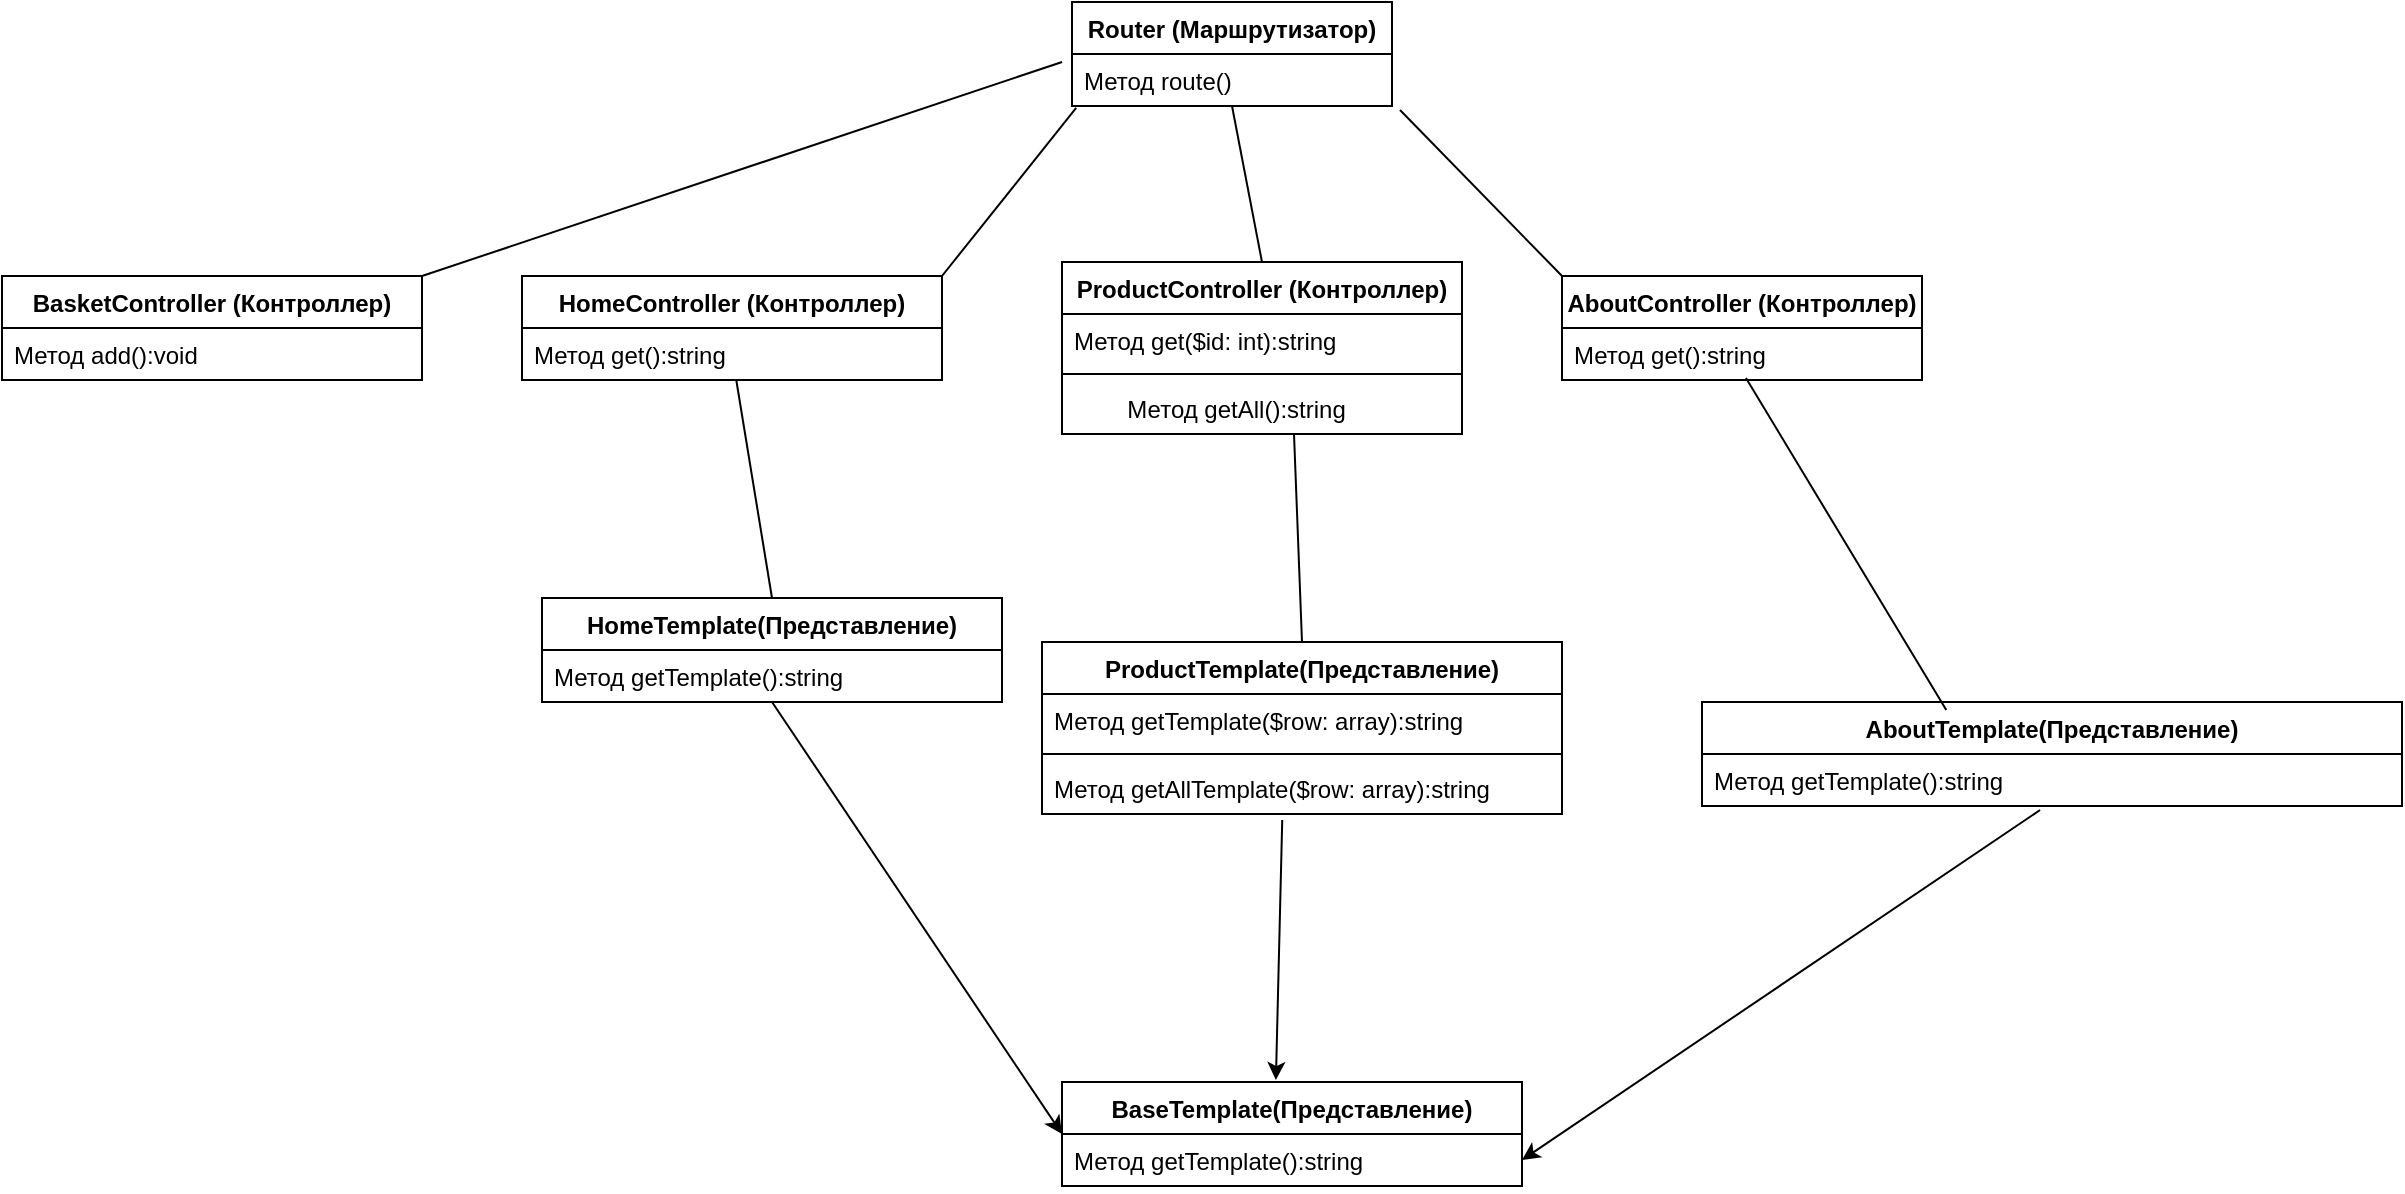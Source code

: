 <mxfile version="26.1.1">
  <diagram id="C5RBs43oDa-KdzZeNtuy" name="Page-1">
    <mxGraphModel dx="2453" dy="789" grid="1" gridSize="10" guides="1" tooltips="1" connect="1" arrows="1" fold="1" page="1" pageScale="1" pageWidth="827" pageHeight="1169" math="0" shadow="0">
      <root>
        <mxCell id="WIyWlLk6GJQsqaUBKTNV-0" />
        <mxCell id="WIyWlLk6GJQsqaUBKTNV-1" parent="WIyWlLk6GJQsqaUBKTNV-0" />
        <mxCell id="qr2gmIl_fkwS3siOGeSf-21" value="Router (Маршрутизатор)" style="swimlane;fontStyle=1;align=center;verticalAlign=top;childLayout=stackLayout;horizontal=1;startSize=26;horizontalStack=0;resizeParent=1;resizeParentMax=0;resizeLast=0;collapsible=1;marginBottom=0;whiteSpace=wrap;html=1;" vertex="1" parent="WIyWlLk6GJQsqaUBKTNV-1">
          <mxGeometry x="375" y="20" width="160" height="52" as="geometry">
            <mxRectangle x="340" y="280" width="180" height="30" as="alternateBounds" />
          </mxGeometry>
        </mxCell>
        <mxCell id="qr2gmIl_fkwS3siOGeSf-22" value="&lt;span style=&quot;text-align: center;&quot;&gt;Метод route()&lt;/span&gt;" style="text;strokeColor=none;fillColor=none;align=left;verticalAlign=top;spacingLeft=4;spacingRight=4;overflow=hidden;rotatable=0;points=[[0,0.5],[1,0.5]];portConstraint=eastwest;whiteSpace=wrap;html=1;" vertex="1" parent="qr2gmIl_fkwS3siOGeSf-21">
          <mxGeometry y="26" width="160" height="26" as="geometry" />
        </mxCell>
        <mxCell id="qr2gmIl_fkwS3siOGeSf-26" value="ProductController (Контроллер)" style="swimlane;fontStyle=1;align=center;verticalAlign=top;childLayout=stackLayout;horizontal=1;startSize=26;horizontalStack=0;resizeParent=1;resizeParentMax=0;resizeLast=0;collapsible=1;marginBottom=0;whiteSpace=wrap;html=1;" vertex="1" parent="WIyWlLk6GJQsqaUBKTNV-1">
          <mxGeometry x="370" y="150" width="200" height="86" as="geometry" />
        </mxCell>
        <mxCell id="qr2gmIl_fkwS3siOGeSf-27" value="&lt;span style=&quot;text-align: center;&quot;&gt;Метод get($id: int):string&lt;/span&gt;" style="text;strokeColor=none;fillColor=none;align=left;verticalAlign=top;spacingLeft=4;spacingRight=4;overflow=hidden;rotatable=0;points=[[0,0.5],[1,0.5]];portConstraint=eastwest;whiteSpace=wrap;html=1;" vertex="1" parent="qr2gmIl_fkwS3siOGeSf-26">
          <mxGeometry y="26" width="200" height="26" as="geometry" />
        </mxCell>
        <mxCell id="qr2gmIl_fkwS3siOGeSf-28" value="" style="line;strokeWidth=1;fillColor=none;align=left;verticalAlign=middle;spacingTop=-1;spacingLeft=3;spacingRight=3;rotatable=0;labelPosition=right;points=[];portConstraint=eastwest;strokeColor=inherit;" vertex="1" parent="qr2gmIl_fkwS3siOGeSf-26">
          <mxGeometry y="52" width="200" height="8" as="geometry" />
        </mxCell>
        <mxCell id="qr2gmIl_fkwS3siOGeSf-29" value="&lt;span style=&quot;text-align: center;&quot;&gt;&amp;nbsp; &amp;nbsp; &amp;nbsp; &amp;nbsp; Метод getAll():string&lt;/span&gt;" style="text;strokeColor=none;fillColor=none;align=left;verticalAlign=top;spacingLeft=4;spacingRight=4;overflow=hidden;rotatable=0;points=[[0,0.5],[1,0.5]];portConstraint=eastwest;whiteSpace=wrap;html=1;" vertex="1" parent="qr2gmIl_fkwS3siOGeSf-26">
          <mxGeometry y="60" width="200" height="26" as="geometry" />
        </mxCell>
        <mxCell id="qr2gmIl_fkwS3siOGeSf-30" value="AboutController (Контроллер)" style="swimlane;fontStyle=1;align=center;verticalAlign=top;childLayout=stackLayout;horizontal=1;startSize=26;horizontalStack=0;resizeParent=1;resizeParentMax=0;resizeLast=0;collapsible=1;marginBottom=0;whiteSpace=wrap;html=1;" vertex="1" parent="WIyWlLk6GJQsqaUBKTNV-1">
          <mxGeometry x="620" y="157" width="180" height="52" as="geometry" />
        </mxCell>
        <mxCell id="qr2gmIl_fkwS3siOGeSf-31" value="&lt;span style=&quot;text-align: center;&quot;&gt;Метод get():string&lt;/span&gt;" style="text;strokeColor=none;fillColor=none;align=left;verticalAlign=top;spacingLeft=4;spacingRight=4;overflow=hidden;rotatable=0;points=[[0,0.5],[1,0.5]];portConstraint=eastwest;whiteSpace=wrap;html=1;" vertex="1" parent="qr2gmIl_fkwS3siOGeSf-30">
          <mxGeometry y="26" width="180" height="26" as="geometry" />
        </mxCell>
        <mxCell id="qr2gmIl_fkwS3siOGeSf-35" value="HomeController (Контроллер)" style="swimlane;fontStyle=1;align=center;verticalAlign=top;childLayout=stackLayout;horizontal=1;startSize=26;horizontalStack=0;resizeParent=1;resizeParentMax=0;resizeLast=0;collapsible=1;marginBottom=0;whiteSpace=wrap;html=1;" vertex="1" parent="WIyWlLk6GJQsqaUBKTNV-1">
          <mxGeometry x="100" y="157" width="210" height="52" as="geometry" />
        </mxCell>
        <mxCell id="qr2gmIl_fkwS3siOGeSf-36" value="&lt;span style=&quot;text-align: center;&quot;&gt;Метод get():string&lt;/span&gt;" style="text;strokeColor=none;fillColor=none;align=left;verticalAlign=top;spacingLeft=4;spacingRight=4;overflow=hidden;rotatable=0;points=[[0,0.5],[1,0.5]];portConstraint=eastwest;whiteSpace=wrap;html=1;" vertex="1" parent="qr2gmIl_fkwS3siOGeSf-35">
          <mxGeometry y="26" width="210" height="26" as="geometry" />
        </mxCell>
        <mxCell id="qr2gmIl_fkwS3siOGeSf-39" value="" style="endArrow=none;html=1;rounded=0;entryX=0.5;entryY=1;entryDx=0;entryDy=0;exitX=0.5;exitY=0;exitDx=0;exitDy=0;" edge="1" parent="WIyWlLk6GJQsqaUBKTNV-1" source="qr2gmIl_fkwS3siOGeSf-26" target="qr2gmIl_fkwS3siOGeSf-21">
          <mxGeometry width="50" height="50" relative="1" as="geometry">
            <mxPoint x="380" y="230" as="sourcePoint" />
            <mxPoint x="430" y="180" as="targetPoint" />
          </mxGeometry>
        </mxCell>
        <mxCell id="qr2gmIl_fkwS3siOGeSf-40" value="" style="endArrow=none;html=1;rounded=0;entryX=0.013;entryY=1.038;entryDx=0;entryDy=0;entryPerimeter=0;exitX=1;exitY=0;exitDx=0;exitDy=0;" edge="1" parent="WIyWlLk6GJQsqaUBKTNV-1" source="qr2gmIl_fkwS3siOGeSf-35" target="qr2gmIl_fkwS3siOGeSf-22">
          <mxGeometry width="50" height="50" relative="1" as="geometry">
            <mxPoint x="380" y="230" as="sourcePoint" />
            <mxPoint x="430" y="180" as="targetPoint" />
            <Array as="points" />
          </mxGeometry>
        </mxCell>
        <mxCell id="qr2gmIl_fkwS3siOGeSf-41" value="" style="endArrow=none;html=1;rounded=0;exitX=1.025;exitY=1.077;exitDx=0;exitDy=0;exitPerimeter=0;entryX=0;entryY=0;entryDx=0;entryDy=0;" edge="1" parent="WIyWlLk6GJQsqaUBKTNV-1" source="qr2gmIl_fkwS3siOGeSf-22" target="qr2gmIl_fkwS3siOGeSf-30">
          <mxGeometry width="50" height="50" relative="1" as="geometry">
            <mxPoint x="640" y="120" as="sourcePoint" />
            <mxPoint x="690" y="70" as="targetPoint" />
          </mxGeometry>
        </mxCell>
        <mxCell id="qr2gmIl_fkwS3siOGeSf-42" value="BaseTemplate(Представление)" style="swimlane;fontStyle=1;align=center;verticalAlign=top;childLayout=stackLayout;horizontal=1;startSize=26;horizontalStack=0;resizeParent=1;resizeParentMax=0;resizeLast=0;collapsible=1;marginBottom=0;whiteSpace=wrap;html=1;" vertex="1" parent="WIyWlLk6GJQsqaUBKTNV-1">
          <mxGeometry x="370" y="560" width="230" height="52" as="geometry" />
        </mxCell>
        <mxCell id="qr2gmIl_fkwS3siOGeSf-43" value="Метод getTemplate():string" style="text;strokeColor=none;fillColor=none;align=left;verticalAlign=top;spacingLeft=4;spacingRight=4;overflow=hidden;rotatable=0;points=[[0,0.5],[1,0.5]];portConstraint=eastwest;whiteSpace=wrap;html=1;" vertex="1" parent="qr2gmIl_fkwS3siOGeSf-42">
          <mxGeometry y="26" width="230" height="26" as="geometry" />
        </mxCell>
        <mxCell id="qr2gmIl_fkwS3siOGeSf-46" value="HomeTemplate(Представление)" style="swimlane;fontStyle=1;align=center;verticalAlign=top;childLayout=stackLayout;horizontal=1;startSize=26;horizontalStack=0;resizeParent=1;resizeParentMax=0;resizeLast=0;collapsible=1;marginBottom=0;whiteSpace=wrap;html=1;" vertex="1" parent="WIyWlLk6GJQsqaUBKTNV-1">
          <mxGeometry x="110" y="318" width="230" height="52" as="geometry" />
        </mxCell>
        <mxCell id="qr2gmIl_fkwS3siOGeSf-47" value="Метод getTemplate():string" style="text;strokeColor=none;fillColor=none;align=left;verticalAlign=top;spacingLeft=4;spacingRight=4;overflow=hidden;rotatable=0;points=[[0,0.5],[1,0.5]];portConstraint=eastwest;whiteSpace=wrap;html=1;" vertex="1" parent="qr2gmIl_fkwS3siOGeSf-46">
          <mxGeometry y="26" width="230" height="26" as="geometry" />
        </mxCell>
        <mxCell id="qr2gmIl_fkwS3siOGeSf-50" value="AboutTemplate(Представление)" style="swimlane;fontStyle=1;align=center;verticalAlign=top;childLayout=stackLayout;horizontal=1;startSize=26;horizontalStack=0;resizeParent=1;resizeParentMax=0;resizeLast=0;collapsible=1;marginBottom=0;whiteSpace=wrap;html=1;" vertex="1" parent="WIyWlLk6GJQsqaUBKTNV-1">
          <mxGeometry x="690" y="370" width="350" height="52" as="geometry" />
        </mxCell>
        <mxCell id="qr2gmIl_fkwS3siOGeSf-51" value="Метод getTemplate():string" style="text;strokeColor=none;fillColor=none;align=left;verticalAlign=top;spacingLeft=4;spacingRight=4;overflow=hidden;rotatable=0;points=[[0,0.5],[1,0.5]];portConstraint=eastwest;whiteSpace=wrap;html=1;" vertex="1" parent="qr2gmIl_fkwS3siOGeSf-50">
          <mxGeometry y="26" width="350" height="26" as="geometry" />
        </mxCell>
        <mxCell id="qr2gmIl_fkwS3siOGeSf-54" value="ProductTemplate(Представление)" style="swimlane;fontStyle=1;align=center;verticalAlign=top;childLayout=stackLayout;horizontal=1;startSize=26;horizontalStack=0;resizeParent=1;resizeParentMax=0;resizeLast=0;collapsible=1;marginBottom=0;whiteSpace=wrap;html=1;" vertex="1" parent="WIyWlLk6GJQsqaUBKTNV-1">
          <mxGeometry x="360" y="340" width="260" height="86" as="geometry" />
        </mxCell>
        <mxCell id="qr2gmIl_fkwS3siOGeSf-55" value="Метод getTemplate($row: array):string" style="text;strokeColor=none;fillColor=none;align=left;verticalAlign=top;spacingLeft=4;spacingRight=4;overflow=hidden;rotatable=0;points=[[0,0.5],[1,0.5]];portConstraint=eastwest;whiteSpace=wrap;html=1;" vertex="1" parent="qr2gmIl_fkwS3siOGeSf-54">
          <mxGeometry y="26" width="260" height="26" as="geometry" />
        </mxCell>
        <mxCell id="qr2gmIl_fkwS3siOGeSf-56" value="" style="line;strokeWidth=1;fillColor=none;align=left;verticalAlign=middle;spacingTop=-1;spacingLeft=3;spacingRight=3;rotatable=0;labelPosition=right;points=[];portConstraint=eastwest;strokeColor=inherit;" vertex="1" parent="qr2gmIl_fkwS3siOGeSf-54">
          <mxGeometry y="52" width="260" height="8" as="geometry" />
        </mxCell>
        <mxCell id="qr2gmIl_fkwS3siOGeSf-57" value="Метод getAllTemplate($row: array):string" style="text;strokeColor=none;fillColor=none;align=left;verticalAlign=top;spacingLeft=4;spacingRight=4;overflow=hidden;rotatable=0;points=[[0,0.5],[1,0.5]];portConstraint=eastwest;whiteSpace=wrap;html=1;" vertex="1" parent="qr2gmIl_fkwS3siOGeSf-54">
          <mxGeometry y="60" width="260" height="26" as="geometry" />
        </mxCell>
        <mxCell id="qr2gmIl_fkwS3siOGeSf-58" value="" style="endArrow=none;html=1;rounded=0;entryX=0.58;entryY=1;entryDx=0;entryDy=0;entryPerimeter=0;exitX=0.5;exitY=0;exitDx=0;exitDy=0;" edge="1" parent="WIyWlLk6GJQsqaUBKTNV-1" source="qr2gmIl_fkwS3siOGeSf-54" target="qr2gmIl_fkwS3siOGeSf-29">
          <mxGeometry width="50" height="50" relative="1" as="geometry">
            <mxPoint x="510" y="320" as="sourcePoint" />
            <mxPoint x="560" y="270" as="targetPoint" />
          </mxGeometry>
        </mxCell>
        <mxCell id="qr2gmIl_fkwS3siOGeSf-59" value="" style="endArrow=none;html=1;rounded=0;exitX=0.349;exitY=0.077;exitDx=0;exitDy=0;exitPerimeter=0;entryX=0.511;entryY=0.962;entryDx=0;entryDy=0;entryPerimeter=0;" edge="1" parent="WIyWlLk6GJQsqaUBKTNV-1" source="qr2gmIl_fkwS3siOGeSf-50" target="qr2gmIl_fkwS3siOGeSf-31">
          <mxGeometry width="50" height="50" relative="1" as="geometry">
            <mxPoint x="710" y="290" as="sourcePoint" />
            <mxPoint x="790" y="250" as="targetPoint" />
          </mxGeometry>
        </mxCell>
        <mxCell id="qr2gmIl_fkwS3siOGeSf-61" value="" style="endArrow=none;html=1;rounded=0;exitX=0.5;exitY=0;exitDx=0;exitDy=0;" edge="1" parent="WIyWlLk6GJQsqaUBKTNV-1" source="qr2gmIl_fkwS3siOGeSf-46" target="qr2gmIl_fkwS3siOGeSf-36">
          <mxGeometry width="50" height="50" relative="1" as="geometry">
            <mxPoint x="250" y="320" as="sourcePoint" />
            <mxPoint x="240" y="200" as="targetPoint" />
          </mxGeometry>
        </mxCell>
        <mxCell id="qr2gmIl_fkwS3siOGeSf-63" value="BasketController (Контроллер)" style="swimlane;fontStyle=1;align=center;verticalAlign=top;childLayout=stackLayout;horizontal=1;startSize=26;horizontalStack=0;resizeParent=1;resizeParentMax=0;resizeLast=0;collapsible=1;marginBottom=0;whiteSpace=wrap;html=1;" vertex="1" parent="WIyWlLk6GJQsqaUBKTNV-1">
          <mxGeometry x="-160" y="157" width="210" height="52" as="geometry" />
        </mxCell>
        <mxCell id="qr2gmIl_fkwS3siOGeSf-64" value="&lt;span style=&quot;text-align: center;&quot;&gt;Метод add():void&lt;/span&gt;" style="text;strokeColor=none;fillColor=none;align=left;verticalAlign=top;spacingLeft=4;spacingRight=4;overflow=hidden;rotatable=0;points=[[0,0.5],[1,0.5]];portConstraint=eastwest;whiteSpace=wrap;html=1;" vertex="1" parent="qr2gmIl_fkwS3siOGeSf-63">
          <mxGeometry y="26" width="210" height="26" as="geometry" />
        </mxCell>
        <mxCell id="qr2gmIl_fkwS3siOGeSf-65" value="" style="endArrow=classic;html=1;rounded=0;exitX=0.483;exitY=1.077;exitDx=0;exitDy=0;exitPerimeter=0;entryX=1;entryY=0.5;entryDx=0;entryDy=0;" edge="1" parent="WIyWlLk6GJQsqaUBKTNV-1" source="qr2gmIl_fkwS3siOGeSf-51" target="qr2gmIl_fkwS3siOGeSf-43">
          <mxGeometry width="50" height="50" relative="1" as="geometry">
            <mxPoint x="740" y="580" as="sourcePoint" />
            <mxPoint x="790" y="530" as="targetPoint" />
          </mxGeometry>
        </mxCell>
        <mxCell id="qr2gmIl_fkwS3siOGeSf-66" value="" style="endArrow=classic;html=1;rounded=0;entryX=0.465;entryY=-0.019;entryDx=0;entryDy=0;entryPerimeter=0;exitX=0.462;exitY=1.115;exitDx=0;exitDy=0;exitPerimeter=0;" edge="1" parent="WIyWlLk6GJQsqaUBKTNV-1" source="qr2gmIl_fkwS3siOGeSf-57" target="qr2gmIl_fkwS3siOGeSf-42">
          <mxGeometry width="50" height="50" relative="1" as="geometry">
            <mxPoint x="440" y="510" as="sourcePoint" />
            <mxPoint x="490" y="460" as="targetPoint" />
          </mxGeometry>
        </mxCell>
        <mxCell id="qr2gmIl_fkwS3siOGeSf-67" value="" style="endArrow=classic;html=1;rounded=0;entryX=0;entryY=0.5;entryDx=0;entryDy=0;exitX=0.5;exitY=1;exitDx=0;exitDy=0;exitPerimeter=0;" edge="1" parent="WIyWlLk6GJQsqaUBKTNV-1" source="qr2gmIl_fkwS3siOGeSf-47" target="qr2gmIl_fkwS3siOGeSf-42">
          <mxGeometry width="50" height="50" relative="1" as="geometry">
            <mxPoint x="200" y="480" as="sourcePoint" />
            <mxPoint x="197" y="610" as="targetPoint" />
          </mxGeometry>
        </mxCell>
        <mxCell id="qr2gmIl_fkwS3siOGeSf-68" value="" style="endArrow=none;html=1;rounded=0;entryX=-0.031;entryY=0.154;entryDx=0;entryDy=0;entryPerimeter=0;exitX=1;exitY=0;exitDx=0;exitDy=0;" edge="1" parent="WIyWlLk6GJQsqaUBKTNV-1" source="qr2gmIl_fkwS3siOGeSf-63" target="qr2gmIl_fkwS3siOGeSf-22">
          <mxGeometry width="50" height="50" relative="1" as="geometry">
            <mxPoint x="60" y="110" as="sourcePoint" />
            <mxPoint x="110" y="60" as="targetPoint" />
          </mxGeometry>
        </mxCell>
      </root>
    </mxGraphModel>
  </diagram>
</mxfile>
